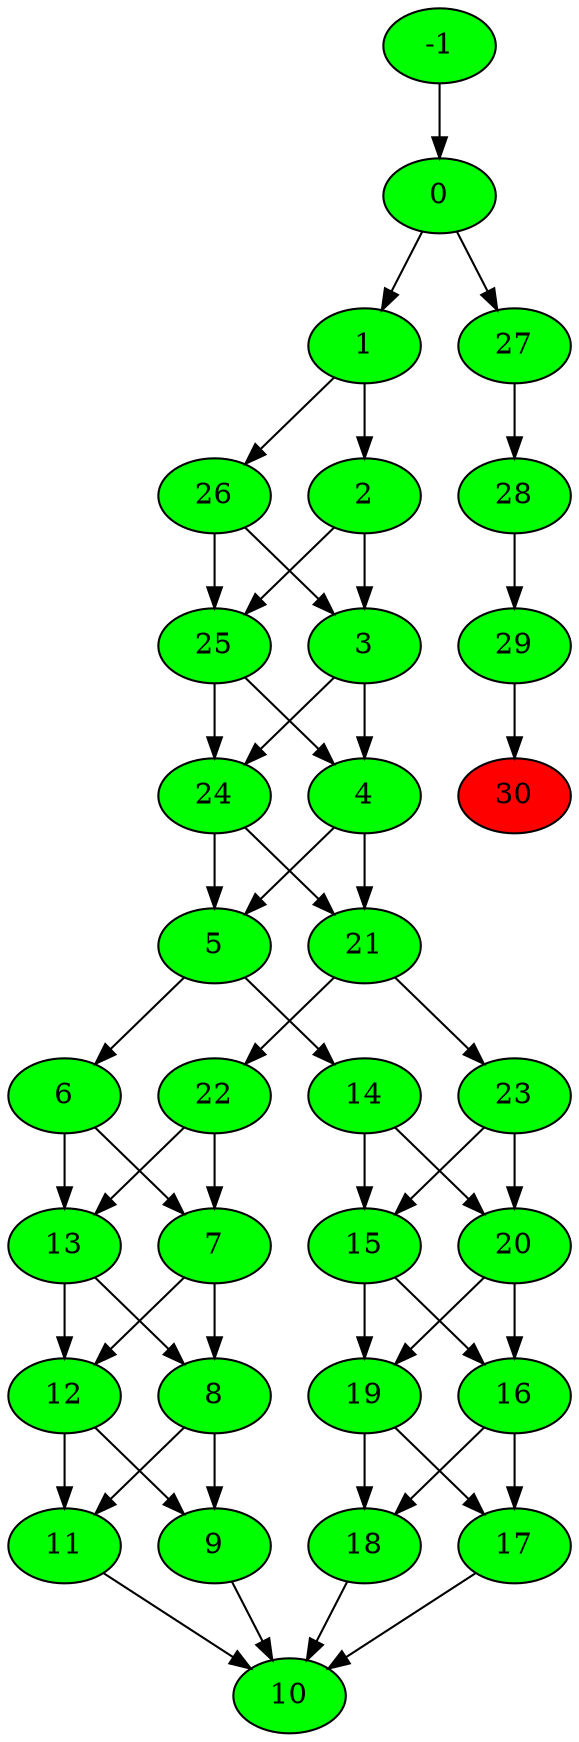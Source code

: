 digraph statespace {
node [style=filled]
0 [fillcolor=green]
1 [fillcolor=green]
0 -> 1
27 [fillcolor=green]
0 -> 27
-1 [fillcolor=green]
-1 -> 0
1 [fillcolor=green]
2 [fillcolor=green]
1 -> 2
26 [fillcolor=green]
1 -> 26
2 [fillcolor=green]
3 [fillcolor=green]
2 -> 3
25 [fillcolor=green]
2 -> 25
3 [fillcolor=green]
4 [fillcolor=green]
3 -> 4
24 [fillcolor=green]
3 -> 24
4 [fillcolor=green]
5 [fillcolor=green]
4 -> 5
21 [fillcolor=green]
4 -> 21
5 [fillcolor=green]
6 [fillcolor=green]
5 -> 6
14 [fillcolor=green]
5 -> 14
6 [fillcolor=green]
7 [fillcolor=green]
6 -> 7
13 [fillcolor=green]
6 -> 13
7 [fillcolor=green]
8 [fillcolor=green]
7 -> 8
12 [fillcolor=green]
7 -> 12
8 [fillcolor=green]
9 [fillcolor=green]
8 -> 9
11 [fillcolor=green]
8 -> 11
9 [fillcolor=green]
10 [fillcolor=green]
9 -> 10
11 [fillcolor=green]
11 -> 10
12 [fillcolor=green]
12 -> 9
12 -> 11
13 [fillcolor=green]
13 -> 8
13 -> 12
14 [fillcolor=green]
20 [fillcolor=green]
14 -> 20
15 [fillcolor=green]
14 -> 15
15 [fillcolor=green]
16 [fillcolor=green]
15 -> 16
19 [fillcolor=green]
15 -> 19
16 [fillcolor=green]
17 [fillcolor=green]
16 -> 17
18 [fillcolor=green]
16 -> 18
17 [fillcolor=green]
17 -> 10
18 [fillcolor=green]
18 -> 10
19 [fillcolor=green]
19 -> 17
19 -> 18
20 [fillcolor=green]
20 -> 16
20 -> 19
21 [fillcolor=green]
22 [fillcolor=green]
21 -> 22
23 [fillcolor=green]
21 -> 23
22 [fillcolor=green]
22 -> 7
22 -> 13
23 [fillcolor=green]
23 -> 20
23 -> 15
24 [fillcolor=green]
24 -> 5
24 -> 21
25 [fillcolor=green]
25 -> 4
25 -> 24
26 [fillcolor=green]
26 -> 3
26 -> 25
27 [fillcolor=green]
28 [fillcolor=green]
27 -> 28
28 [fillcolor=green]
29 [fillcolor=green]
28 -> 29
29 [fillcolor=green]
30 [fillcolor=green]
29 -> 30
30 [fillcolor=red]
}

